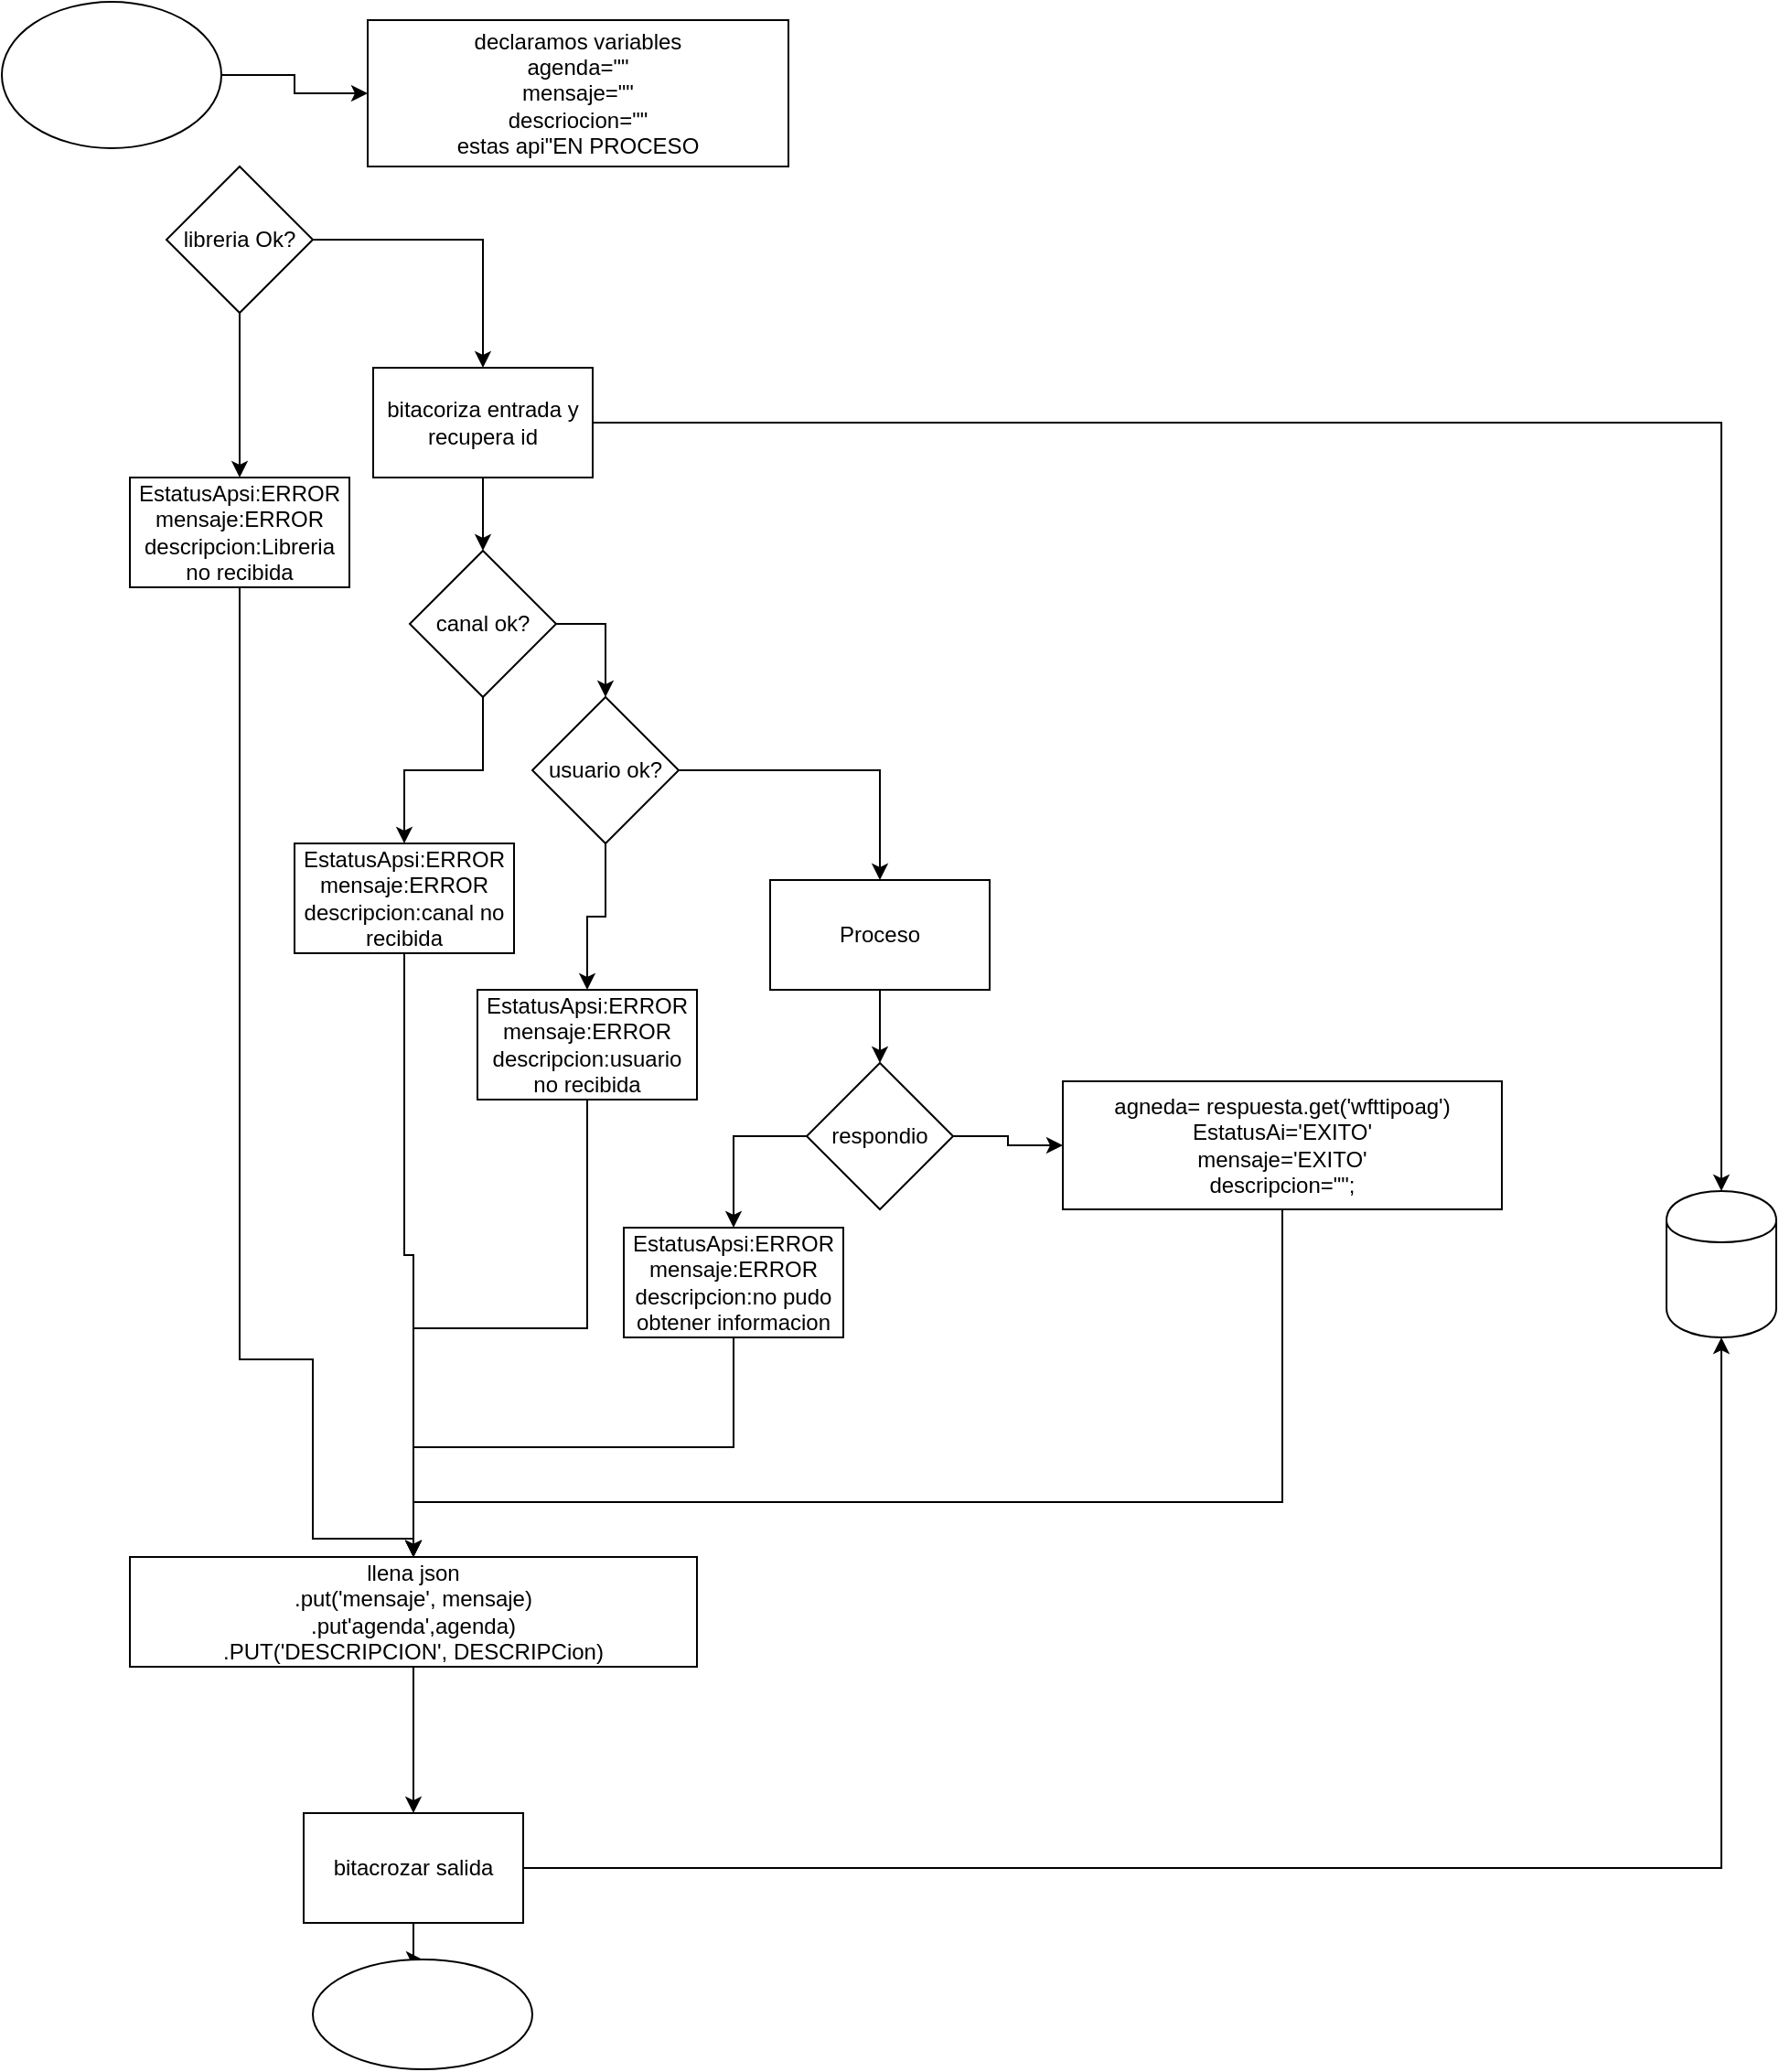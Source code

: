 <mxfile version="14.9.2" type="github">
  <diagram id="C5RBs43oDa-KdzZeNtuy" name="Page-1">
    <mxGraphModel dx="1961" dy="1120" grid="1" gridSize="10" guides="1" tooltips="1" connect="1" arrows="1" fold="1" page="1" pageScale="1" pageWidth="827" pageHeight="1169" math="0" shadow="0">
      <root>
        <mxCell id="WIyWlLk6GJQsqaUBKTNV-0" />
        <mxCell id="WIyWlLk6GJQsqaUBKTNV-1" parent="WIyWlLk6GJQsqaUBKTNV-0" />
        <mxCell id="-ThPF_5Hyqm9Y2Q6VHt7-23" value="" style="edgeStyle=orthogonalEdgeStyle;rounded=0;orthogonalLoop=1;jettySize=auto;html=1;" edge="1" parent="WIyWlLk6GJQsqaUBKTNV-1" source="-ThPF_5Hyqm9Y2Q6VHt7-0" target="-ThPF_5Hyqm9Y2Q6VHt7-22">
          <mxGeometry relative="1" as="geometry" />
        </mxCell>
        <mxCell id="-ThPF_5Hyqm9Y2Q6VHt7-0" value="" style="ellipse;whiteSpace=wrap;html=1;" vertex="1" parent="WIyWlLk6GJQsqaUBKTNV-1">
          <mxGeometry x="100" y="30" width="120" height="80" as="geometry" />
        </mxCell>
        <mxCell id="-ThPF_5Hyqm9Y2Q6VHt7-10" style="edgeStyle=orthogonalEdgeStyle;rounded=0;orthogonalLoop=1;jettySize=auto;html=1;" edge="1" parent="WIyWlLk6GJQsqaUBKTNV-1" source="-ThPF_5Hyqm9Y2Q6VHt7-2" target="-ThPF_5Hyqm9Y2Q6VHt7-6">
          <mxGeometry relative="1" as="geometry" />
        </mxCell>
        <mxCell id="-ThPF_5Hyqm9Y2Q6VHt7-17" value="" style="edgeStyle=orthogonalEdgeStyle;rounded=0;orthogonalLoop=1;jettySize=auto;html=1;" edge="1" parent="WIyWlLk6GJQsqaUBKTNV-1" source="-ThPF_5Hyqm9Y2Q6VHt7-2" target="-ThPF_5Hyqm9Y2Q6VHt7-16">
          <mxGeometry relative="1" as="geometry" />
        </mxCell>
        <mxCell id="-ThPF_5Hyqm9Y2Q6VHt7-2" value="libreria Ok?" style="rhombus;whiteSpace=wrap;html=1;" vertex="1" parent="WIyWlLk6GJQsqaUBKTNV-1">
          <mxGeometry x="190" y="120" width="80" height="80" as="geometry" />
        </mxCell>
        <mxCell id="-ThPF_5Hyqm9Y2Q6VHt7-12" style="edgeStyle=orthogonalEdgeStyle;rounded=0;orthogonalLoop=1;jettySize=auto;html=1;entryX=0.5;entryY=0;entryDx=0;entryDy=0;exitX=1;exitY=0.5;exitDx=0;exitDy=0;" edge="1" parent="WIyWlLk6GJQsqaUBKTNV-1" source="-ThPF_5Hyqm9Y2Q6VHt7-4" target="-ThPF_5Hyqm9Y2Q6VHt7-5">
          <mxGeometry relative="1" as="geometry" />
        </mxCell>
        <mxCell id="-ThPF_5Hyqm9Y2Q6VHt7-28" style="edgeStyle=orthogonalEdgeStyle;rounded=0;orthogonalLoop=1;jettySize=auto;html=1;" edge="1" parent="WIyWlLk6GJQsqaUBKTNV-1" source="-ThPF_5Hyqm9Y2Q6VHt7-4" target="-ThPF_5Hyqm9Y2Q6VHt7-27">
          <mxGeometry relative="1" as="geometry" />
        </mxCell>
        <mxCell id="-ThPF_5Hyqm9Y2Q6VHt7-4" value="canal ok?" style="rhombus;whiteSpace=wrap;html=1;" vertex="1" parent="WIyWlLk6GJQsqaUBKTNV-1">
          <mxGeometry x="323" y="330" width="80" height="80" as="geometry" />
        </mxCell>
        <mxCell id="-ThPF_5Hyqm9Y2Q6VHt7-14" value="" style="edgeStyle=orthogonalEdgeStyle;rounded=0;orthogonalLoop=1;jettySize=auto;html=1;" edge="1" parent="WIyWlLk6GJQsqaUBKTNV-1" source="-ThPF_5Hyqm9Y2Q6VHt7-5" target="-ThPF_5Hyqm9Y2Q6VHt7-13">
          <mxGeometry relative="1" as="geometry" />
        </mxCell>
        <mxCell id="-ThPF_5Hyqm9Y2Q6VHt7-31" style="edgeStyle=orthogonalEdgeStyle;rounded=0;orthogonalLoop=1;jettySize=auto;html=1;" edge="1" parent="WIyWlLk6GJQsqaUBKTNV-1" source="-ThPF_5Hyqm9Y2Q6VHt7-5" target="-ThPF_5Hyqm9Y2Q6VHt7-30">
          <mxGeometry relative="1" as="geometry" />
        </mxCell>
        <mxCell id="-ThPF_5Hyqm9Y2Q6VHt7-5" value="usuario ok?" style="rhombus;whiteSpace=wrap;html=1;" vertex="1" parent="WIyWlLk6GJQsqaUBKTNV-1">
          <mxGeometry x="390" y="410" width="80" height="80" as="geometry" />
        </mxCell>
        <mxCell id="-ThPF_5Hyqm9Y2Q6VHt7-7" style="edgeStyle=orthogonalEdgeStyle;rounded=0;orthogonalLoop=1;jettySize=auto;html=1;entryX=0.5;entryY=0;entryDx=0;entryDy=0;" edge="1" parent="WIyWlLk6GJQsqaUBKTNV-1" source="-ThPF_5Hyqm9Y2Q6VHt7-6" target="-ThPF_5Hyqm9Y2Q6VHt7-44">
          <mxGeometry relative="1" as="geometry">
            <mxPoint x="489" y="260" as="targetPoint" />
          </mxGeometry>
        </mxCell>
        <mxCell id="-ThPF_5Hyqm9Y2Q6VHt7-11" style="edgeStyle=orthogonalEdgeStyle;rounded=0;orthogonalLoop=1;jettySize=auto;html=1;exitX=0.5;exitY=1;exitDx=0;exitDy=0;entryX=0.5;entryY=0;entryDx=0;entryDy=0;" edge="1" parent="WIyWlLk6GJQsqaUBKTNV-1" source="-ThPF_5Hyqm9Y2Q6VHt7-6" target="-ThPF_5Hyqm9Y2Q6VHt7-4">
          <mxGeometry relative="1" as="geometry" />
        </mxCell>
        <mxCell id="-ThPF_5Hyqm9Y2Q6VHt7-6" value="bitacoriza entrada y recupera id" style="rounded=0;whiteSpace=wrap;html=1;" vertex="1" parent="WIyWlLk6GJQsqaUBKTNV-1">
          <mxGeometry x="303" y="230" width="120" height="60" as="geometry" />
        </mxCell>
        <mxCell id="-ThPF_5Hyqm9Y2Q6VHt7-33" style="edgeStyle=orthogonalEdgeStyle;rounded=0;orthogonalLoop=1;jettySize=auto;html=1;" edge="1" parent="WIyWlLk6GJQsqaUBKTNV-1" source="-ThPF_5Hyqm9Y2Q6VHt7-13">
          <mxGeometry relative="1" as="geometry">
            <mxPoint x="580" y="610" as="targetPoint" />
          </mxGeometry>
        </mxCell>
        <mxCell id="-ThPF_5Hyqm9Y2Q6VHt7-13" value="Proceso&lt;br&gt;" style="whiteSpace=wrap;html=1;" vertex="1" parent="WIyWlLk6GJQsqaUBKTNV-1">
          <mxGeometry x="520" y="510" width="120" height="60" as="geometry" />
        </mxCell>
        <mxCell id="-ThPF_5Hyqm9Y2Q6VHt7-18" style="edgeStyle=orthogonalEdgeStyle;rounded=0;orthogonalLoop=1;jettySize=auto;html=1;entryX=0.5;entryY=0;entryDx=0;entryDy=0;" edge="1" parent="WIyWlLk6GJQsqaUBKTNV-1" source="-ThPF_5Hyqm9Y2Q6VHt7-16" target="-ThPF_5Hyqm9Y2Q6VHt7-21">
          <mxGeometry relative="1" as="geometry">
            <mxPoint x="420" y="772" as="targetPoint" />
            <Array as="points">
              <mxPoint x="230" y="772" />
              <mxPoint x="270" y="772" />
              <mxPoint x="270" y="870" />
              <mxPoint x="325" y="870" />
            </Array>
          </mxGeometry>
        </mxCell>
        <mxCell id="-ThPF_5Hyqm9Y2Q6VHt7-16" value="EstatusApsi:ERROR&lt;br&gt;mensaje:ERROR&lt;br&gt;descripcion:Libreria no recibida" style="whiteSpace=wrap;html=1;" vertex="1" parent="WIyWlLk6GJQsqaUBKTNV-1">
          <mxGeometry x="170" y="290" width="120" height="60" as="geometry" />
        </mxCell>
        <mxCell id="-ThPF_5Hyqm9Y2Q6VHt7-43" value="" style="edgeStyle=orthogonalEdgeStyle;rounded=0;orthogonalLoop=1;jettySize=auto;html=1;" edge="1" parent="WIyWlLk6GJQsqaUBKTNV-1" source="-ThPF_5Hyqm9Y2Q6VHt7-21" target="-ThPF_5Hyqm9Y2Q6VHt7-42">
          <mxGeometry relative="1" as="geometry" />
        </mxCell>
        <mxCell id="-ThPF_5Hyqm9Y2Q6VHt7-21" value="llena json&lt;br&gt;.put(&#39;mensaje&#39;, mensaje)&lt;br&gt;.put&#39;agenda&#39;,agenda)&lt;br&gt;.PUT(&#39;DESCRIPCION&#39;, DESCRIPCion)" style="rounded=0;whiteSpace=wrap;html=1;" vertex="1" parent="WIyWlLk6GJQsqaUBKTNV-1">
          <mxGeometry x="170" y="880" width="310" height="60" as="geometry" />
        </mxCell>
        <mxCell id="-ThPF_5Hyqm9Y2Q6VHt7-22" value="declaramos variables&lt;br&gt;agenda=&quot;&quot;&lt;br&gt;mensaje=&quot;&quot;&lt;br&gt;descriocion=&quot;&quot;&lt;br&gt;estas api&quot;EN PROCESO" style="whiteSpace=wrap;html=1;" vertex="1" parent="WIyWlLk6GJQsqaUBKTNV-1">
          <mxGeometry x="300" y="40" width="230" height="80" as="geometry" />
        </mxCell>
        <mxCell id="-ThPF_5Hyqm9Y2Q6VHt7-29" style="edgeStyle=orthogonalEdgeStyle;rounded=0;orthogonalLoop=1;jettySize=auto;html=1;entryX=0.5;entryY=0;entryDx=0;entryDy=0;" edge="1" parent="WIyWlLk6GJQsqaUBKTNV-1" source="-ThPF_5Hyqm9Y2Q6VHt7-27" target="-ThPF_5Hyqm9Y2Q6VHt7-21">
          <mxGeometry relative="1" as="geometry">
            <mxPoint x="363" y="792" as="targetPoint" />
          </mxGeometry>
        </mxCell>
        <mxCell id="-ThPF_5Hyqm9Y2Q6VHt7-27" value="&lt;span&gt;EstatusApsi:ERROR&lt;/span&gt;&lt;br&gt;&lt;span&gt;mensaje:ERROR&lt;/span&gt;&lt;br&gt;&lt;span&gt;descripcion:canal no recibida&lt;/span&gt;" style="rounded=0;whiteSpace=wrap;html=1;" vertex="1" parent="WIyWlLk6GJQsqaUBKTNV-1">
          <mxGeometry x="260" y="490" width="120" height="60" as="geometry" />
        </mxCell>
        <mxCell id="-ThPF_5Hyqm9Y2Q6VHt7-32" style="edgeStyle=orthogonalEdgeStyle;rounded=0;orthogonalLoop=1;jettySize=auto;html=1;entryX=0.5;entryY=0;entryDx=0;entryDy=0;" edge="1" parent="WIyWlLk6GJQsqaUBKTNV-1" source="-ThPF_5Hyqm9Y2Q6VHt7-30" target="-ThPF_5Hyqm9Y2Q6VHt7-21">
          <mxGeometry relative="1" as="geometry" />
        </mxCell>
        <mxCell id="-ThPF_5Hyqm9Y2Q6VHt7-30" value="&lt;span&gt;EstatusApsi:ERROR&lt;/span&gt;&lt;br&gt;&lt;span&gt;mensaje:ERROR&lt;/span&gt;&lt;br&gt;&lt;span&gt;descripcion:usuario no recibida&lt;/span&gt;" style="rounded=0;whiteSpace=wrap;html=1;" vertex="1" parent="WIyWlLk6GJQsqaUBKTNV-1">
          <mxGeometry x="360" y="570" width="120" height="60" as="geometry" />
        </mxCell>
        <mxCell id="-ThPF_5Hyqm9Y2Q6VHt7-36" style="edgeStyle=orthogonalEdgeStyle;rounded=0;orthogonalLoop=1;jettySize=auto;html=1;entryX=0.5;entryY=0;entryDx=0;entryDy=0;exitX=0;exitY=0.5;exitDx=0;exitDy=0;" edge="1" parent="WIyWlLk6GJQsqaUBKTNV-1" source="-ThPF_5Hyqm9Y2Q6VHt7-34" target="-ThPF_5Hyqm9Y2Q6VHt7-35">
          <mxGeometry relative="1" as="geometry" />
        </mxCell>
        <mxCell id="-ThPF_5Hyqm9Y2Q6VHt7-39" value="" style="edgeStyle=orthogonalEdgeStyle;rounded=0;orthogonalLoop=1;jettySize=auto;html=1;" edge="1" parent="WIyWlLk6GJQsqaUBKTNV-1" source="-ThPF_5Hyqm9Y2Q6VHt7-34" target="-ThPF_5Hyqm9Y2Q6VHt7-38">
          <mxGeometry relative="1" as="geometry" />
        </mxCell>
        <mxCell id="-ThPF_5Hyqm9Y2Q6VHt7-34" value="respondio" style="rhombus;whiteSpace=wrap;html=1;" vertex="1" parent="WIyWlLk6GJQsqaUBKTNV-1">
          <mxGeometry x="540" y="610" width="80" height="80" as="geometry" />
        </mxCell>
        <mxCell id="-ThPF_5Hyqm9Y2Q6VHt7-37" style="edgeStyle=orthogonalEdgeStyle;rounded=0;orthogonalLoop=1;jettySize=auto;html=1;" edge="1" parent="WIyWlLk6GJQsqaUBKTNV-1" source="-ThPF_5Hyqm9Y2Q6VHt7-35" target="-ThPF_5Hyqm9Y2Q6VHt7-21">
          <mxGeometry relative="1" as="geometry" />
        </mxCell>
        <mxCell id="-ThPF_5Hyqm9Y2Q6VHt7-35" value="&lt;span&gt;EstatusApsi:ERROR&lt;/span&gt;&lt;br&gt;&lt;span&gt;mensaje:ERROR&lt;/span&gt;&lt;br&gt;&lt;span&gt;descripcion:no pudo obtener informacion&lt;/span&gt;" style="rounded=0;whiteSpace=wrap;html=1;" vertex="1" parent="WIyWlLk6GJQsqaUBKTNV-1">
          <mxGeometry x="440" y="700" width="120" height="60" as="geometry" />
        </mxCell>
        <mxCell id="-ThPF_5Hyqm9Y2Q6VHt7-41" style="edgeStyle=orthogonalEdgeStyle;rounded=0;orthogonalLoop=1;jettySize=auto;html=1;" edge="1" parent="WIyWlLk6GJQsqaUBKTNV-1" source="-ThPF_5Hyqm9Y2Q6VHt7-38" target="-ThPF_5Hyqm9Y2Q6VHt7-21">
          <mxGeometry relative="1" as="geometry">
            <Array as="points">
              <mxPoint x="800" y="850" />
              <mxPoint x="325" y="850" />
            </Array>
          </mxGeometry>
        </mxCell>
        <mxCell id="-ThPF_5Hyqm9Y2Q6VHt7-38" value="agneda= respuesta.get(&#39;wfttipoag&#39;)&lt;br&gt;EstatusAi=&#39;EXITO&#39;&lt;br&gt;mensaje=&#39;EXITO&#39;&lt;br&gt;descripcion=&quot;&quot;;" style="whiteSpace=wrap;html=1;" vertex="1" parent="WIyWlLk6GJQsqaUBKTNV-1">
          <mxGeometry x="680" y="620" width="240" height="70" as="geometry" />
        </mxCell>
        <mxCell id="-ThPF_5Hyqm9Y2Q6VHt7-45" value="" style="edgeStyle=orthogonalEdgeStyle;rounded=0;orthogonalLoop=1;jettySize=auto;html=1;" edge="1" parent="WIyWlLk6GJQsqaUBKTNV-1" source="-ThPF_5Hyqm9Y2Q6VHt7-42" target="-ThPF_5Hyqm9Y2Q6VHt7-44">
          <mxGeometry relative="1" as="geometry" />
        </mxCell>
        <mxCell id="-ThPF_5Hyqm9Y2Q6VHt7-47" value="" style="edgeStyle=orthogonalEdgeStyle;rounded=0;orthogonalLoop=1;jettySize=auto;html=1;" edge="1" parent="WIyWlLk6GJQsqaUBKTNV-1" source="-ThPF_5Hyqm9Y2Q6VHt7-42" target="-ThPF_5Hyqm9Y2Q6VHt7-46">
          <mxGeometry relative="1" as="geometry" />
        </mxCell>
        <mxCell id="-ThPF_5Hyqm9Y2Q6VHt7-42" value="bitacrozar salida" style="whiteSpace=wrap;html=1;rounded=0;" vertex="1" parent="WIyWlLk6GJQsqaUBKTNV-1">
          <mxGeometry x="265" y="1020" width="120" height="60" as="geometry" />
        </mxCell>
        <mxCell id="-ThPF_5Hyqm9Y2Q6VHt7-44" value="" style="shape=cylinder;whiteSpace=wrap;html=1;boundedLbl=1;backgroundOutline=1;rounded=0;" vertex="1" parent="WIyWlLk6GJQsqaUBKTNV-1">
          <mxGeometry x="1010" y="680" width="60" height="80" as="geometry" />
        </mxCell>
        <mxCell id="-ThPF_5Hyqm9Y2Q6VHt7-46" value="" style="ellipse;whiteSpace=wrap;html=1;rounded=0;" vertex="1" parent="WIyWlLk6GJQsqaUBKTNV-1">
          <mxGeometry x="270" y="1100" width="120" height="60" as="geometry" />
        </mxCell>
      </root>
    </mxGraphModel>
  </diagram>
</mxfile>
